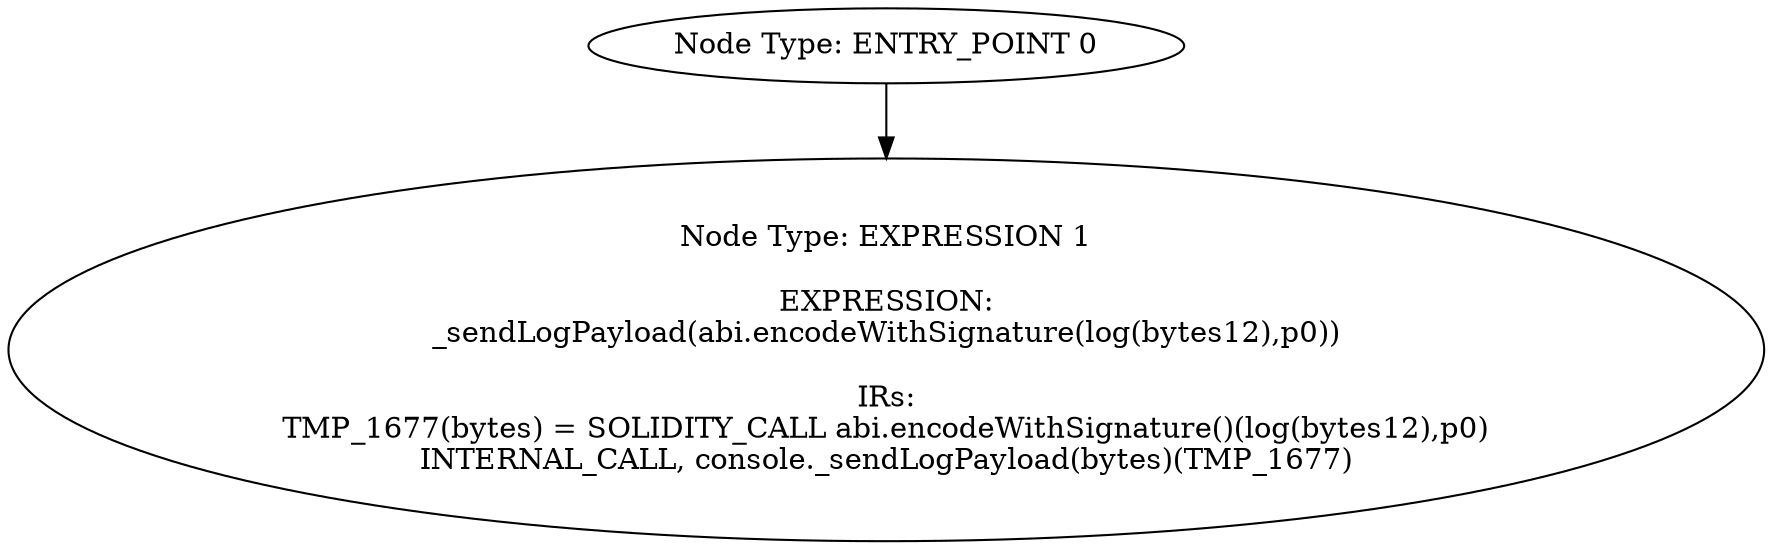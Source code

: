 digraph{
0[label="Node Type: ENTRY_POINT 0
"];
0->1;
1[label="Node Type: EXPRESSION 1

EXPRESSION:
_sendLogPayload(abi.encodeWithSignature(log(bytes12),p0))

IRs:
TMP_1677(bytes) = SOLIDITY_CALL abi.encodeWithSignature()(log(bytes12),p0)
INTERNAL_CALL, console._sendLogPayload(bytes)(TMP_1677)"];
}
